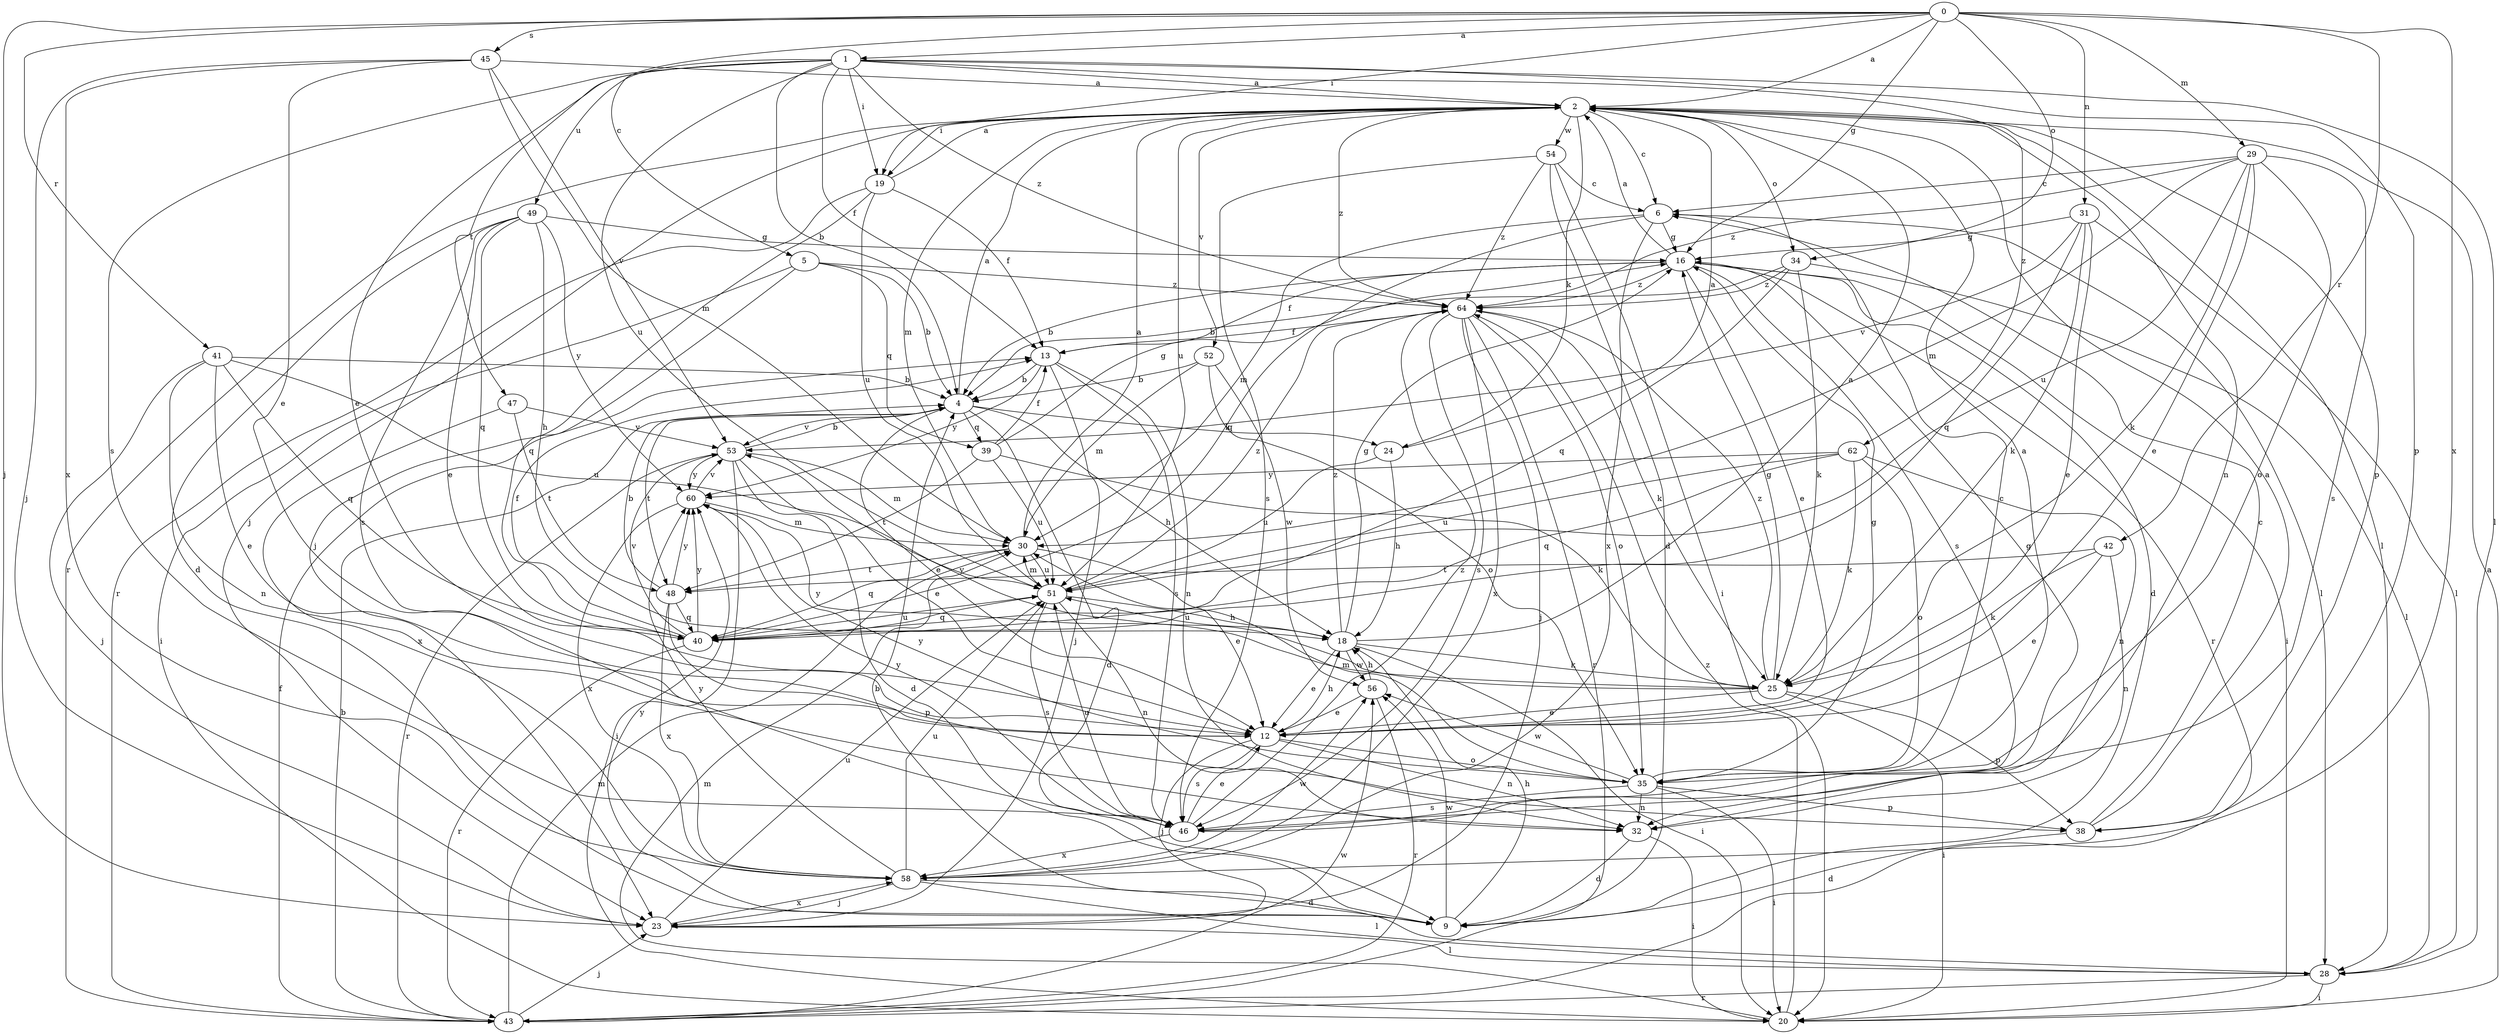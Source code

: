 strict digraph  {
0;
1;
2;
4;
5;
6;
9;
12;
13;
16;
18;
19;
20;
23;
24;
25;
28;
29;
30;
31;
32;
34;
35;
38;
39;
40;
41;
42;
43;
45;
46;
47;
48;
49;
51;
52;
53;
54;
56;
58;
60;
62;
64;
0 -> 1  [label=a];
0 -> 2  [label=a];
0 -> 5  [label=c];
0 -> 16  [label=g];
0 -> 19  [label=i];
0 -> 23  [label=j];
0 -> 29  [label=m];
0 -> 31  [label=n];
0 -> 34  [label=o];
0 -> 41  [label=r];
0 -> 42  [label=r];
0 -> 45  [label=s];
0 -> 58  [label=x];
1 -> 2  [label=a];
1 -> 4  [label=b];
1 -> 12  [label=e];
1 -> 13  [label=f];
1 -> 19  [label=i];
1 -> 28  [label=l];
1 -> 38  [label=p];
1 -> 46  [label=s];
1 -> 47  [label=t];
1 -> 49  [label=u];
1 -> 51  [label=u];
1 -> 62  [label=z];
1 -> 64  [label=z];
2 -> 6  [label=c];
2 -> 19  [label=i];
2 -> 23  [label=j];
2 -> 24  [label=k];
2 -> 28  [label=l];
2 -> 30  [label=m];
2 -> 32  [label=n];
2 -> 34  [label=o];
2 -> 38  [label=p];
2 -> 43  [label=r];
2 -> 51  [label=u];
2 -> 52  [label=v];
2 -> 54  [label=w];
2 -> 64  [label=z];
4 -> 2  [label=a];
4 -> 9  [label=d];
4 -> 12  [label=e];
4 -> 18  [label=h];
4 -> 24  [label=k];
4 -> 39  [label=q];
4 -> 48  [label=t];
4 -> 53  [label=v];
5 -> 4  [label=b];
5 -> 20  [label=i];
5 -> 39  [label=q];
5 -> 40  [label=q];
5 -> 64  [label=z];
6 -> 16  [label=g];
6 -> 28  [label=l];
6 -> 30  [label=m];
6 -> 40  [label=q];
6 -> 58  [label=x];
9 -> 18  [label=h];
9 -> 56  [label=w];
9 -> 60  [label=y];
12 -> 18  [label=h];
12 -> 23  [label=j];
12 -> 32  [label=n];
12 -> 35  [label=o];
12 -> 46  [label=s];
13 -> 4  [label=b];
13 -> 23  [label=j];
13 -> 32  [label=n];
13 -> 46  [label=s];
13 -> 60  [label=y];
16 -> 2  [label=a];
16 -> 4  [label=b];
16 -> 9  [label=d];
16 -> 12  [label=e];
16 -> 13  [label=f];
16 -> 20  [label=i];
16 -> 43  [label=r];
16 -> 46  [label=s];
16 -> 64  [label=z];
18 -> 2  [label=a];
18 -> 12  [label=e];
18 -> 16  [label=g];
18 -> 20  [label=i];
18 -> 25  [label=k];
18 -> 51  [label=u];
18 -> 56  [label=w];
18 -> 64  [label=z];
19 -> 2  [label=a];
19 -> 13  [label=f];
19 -> 23  [label=j];
19 -> 43  [label=r];
19 -> 51  [label=u];
20 -> 2  [label=a];
20 -> 30  [label=m];
20 -> 64  [label=z];
23 -> 28  [label=l];
23 -> 51  [label=u];
23 -> 58  [label=x];
24 -> 2  [label=a];
24 -> 18  [label=h];
24 -> 51  [label=u];
25 -> 12  [label=e];
25 -> 16  [label=g];
25 -> 20  [label=i];
25 -> 38  [label=p];
25 -> 53  [label=v];
25 -> 60  [label=y];
25 -> 64  [label=z];
28 -> 4  [label=b];
28 -> 20  [label=i];
28 -> 43  [label=r];
29 -> 6  [label=c];
29 -> 12  [label=e];
29 -> 25  [label=k];
29 -> 30  [label=m];
29 -> 35  [label=o];
29 -> 46  [label=s];
29 -> 51  [label=u];
29 -> 64  [label=z];
30 -> 2  [label=a];
30 -> 12  [label=e];
30 -> 40  [label=q];
30 -> 48  [label=t];
30 -> 51  [label=u];
31 -> 12  [label=e];
31 -> 16  [label=g];
31 -> 25  [label=k];
31 -> 28  [label=l];
31 -> 40  [label=q];
31 -> 53  [label=v];
32 -> 9  [label=d];
32 -> 20  [label=i];
34 -> 4  [label=b];
34 -> 25  [label=k];
34 -> 28  [label=l];
34 -> 40  [label=q];
34 -> 64  [label=z];
35 -> 2  [label=a];
35 -> 6  [label=c];
35 -> 16  [label=g];
35 -> 20  [label=i];
35 -> 30  [label=m];
35 -> 32  [label=n];
35 -> 38  [label=p];
35 -> 46  [label=s];
35 -> 56  [label=w];
35 -> 60  [label=y];
38 -> 2  [label=a];
38 -> 6  [label=c];
38 -> 9  [label=d];
39 -> 13  [label=f];
39 -> 16  [label=g];
39 -> 25  [label=k];
39 -> 48  [label=t];
39 -> 51  [label=u];
40 -> 13  [label=f];
40 -> 43  [label=r];
40 -> 51  [label=u];
40 -> 53  [label=v];
40 -> 60  [label=y];
41 -> 4  [label=b];
41 -> 12  [label=e];
41 -> 23  [label=j];
41 -> 32  [label=n];
41 -> 40  [label=q];
41 -> 51  [label=u];
42 -> 12  [label=e];
42 -> 25  [label=k];
42 -> 32  [label=n];
42 -> 48  [label=t];
43 -> 4  [label=b];
43 -> 13  [label=f];
43 -> 23  [label=j];
43 -> 30  [label=m];
43 -> 56  [label=w];
45 -> 2  [label=a];
45 -> 12  [label=e];
45 -> 23  [label=j];
45 -> 30  [label=m];
45 -> 53  [label=v];
45 -> 58  [label=x];
46 -> 12  [label=e];
46 -> 16  [label=g];
46 -> 51  [label=u];
46 -> 58  [label=x];
46 -> 60  [label=y];
46 -> 64  [label=z];
47 -> 48  [label=t];
47 -> 53  [label=v];
47 -> 58  [label=x];
48 -> 4  [label=b];
48 -> 38  [label=p];
48 -> 40  [label=q];
48 -> 58  [label=x];
48 -> 60  [label=y];
49 -> 9  [label=d];
49 -> 12  [label=e];
49 -> 16  [label=g];
49 -> 18  [label=h];
49 -> 40  [label=q];
49 -> 46  [label=s];
49 -> 60  [label=y];
51 -> 18  [label=h];
51 -> 30  [label=m];
51 -> 32  [label=n];
51 -> 40  [label=q];
51 -> 46  [label=s];
51 -> 64  [label=z];
52 -> 4  [label=b];
52 -> 30  [label=m];
52 -> 35  [label=o];
52 -> 56  [label=w];
53 -> 4  [label=b];
53 -> 9  [label=d];
53 -> 12  [label=e];
53 -> 20  [label=i];
53 -> 30  [label=m];
53 -> 43  [label=r];
53 -> 60  [label=y];
54 -> 6  [label=c];
54 -> 9  [label=d];
54 -> 20  [label=i];
54 -> 46  [label=s];
54 -> 64  [label=z];
56 -> 12  [label=e];
56 -> 18  [label=h];
56 -> 43  [label=r];
58 -> 9  [label=d];
58 -> 23  [label=j];
58 -> 28  [label=l];
58 -> 51  [label=u];
58 -> 56  [label=w];
58 -> 60  [label=y];
60 -> 30  [label=m];
60 -> 53  [label=v];
60 -> 58  [label=x];
62 -> 25  [label=k];
62 -> 32  [label=n];
62 -> 35  [label=o];
62 -> 40  [label=q];
62 -> 51  [label=u];
62 -> 60  [label=y];
64 -> 13  [label=f];
64 -> 23  [label=j];
64 -> 25  [label=k];
64 -> 35  [label=o];
64 -> 43  [label=r];
64 -> 46  [label=s];
64 -> 58  [label=x];
}
